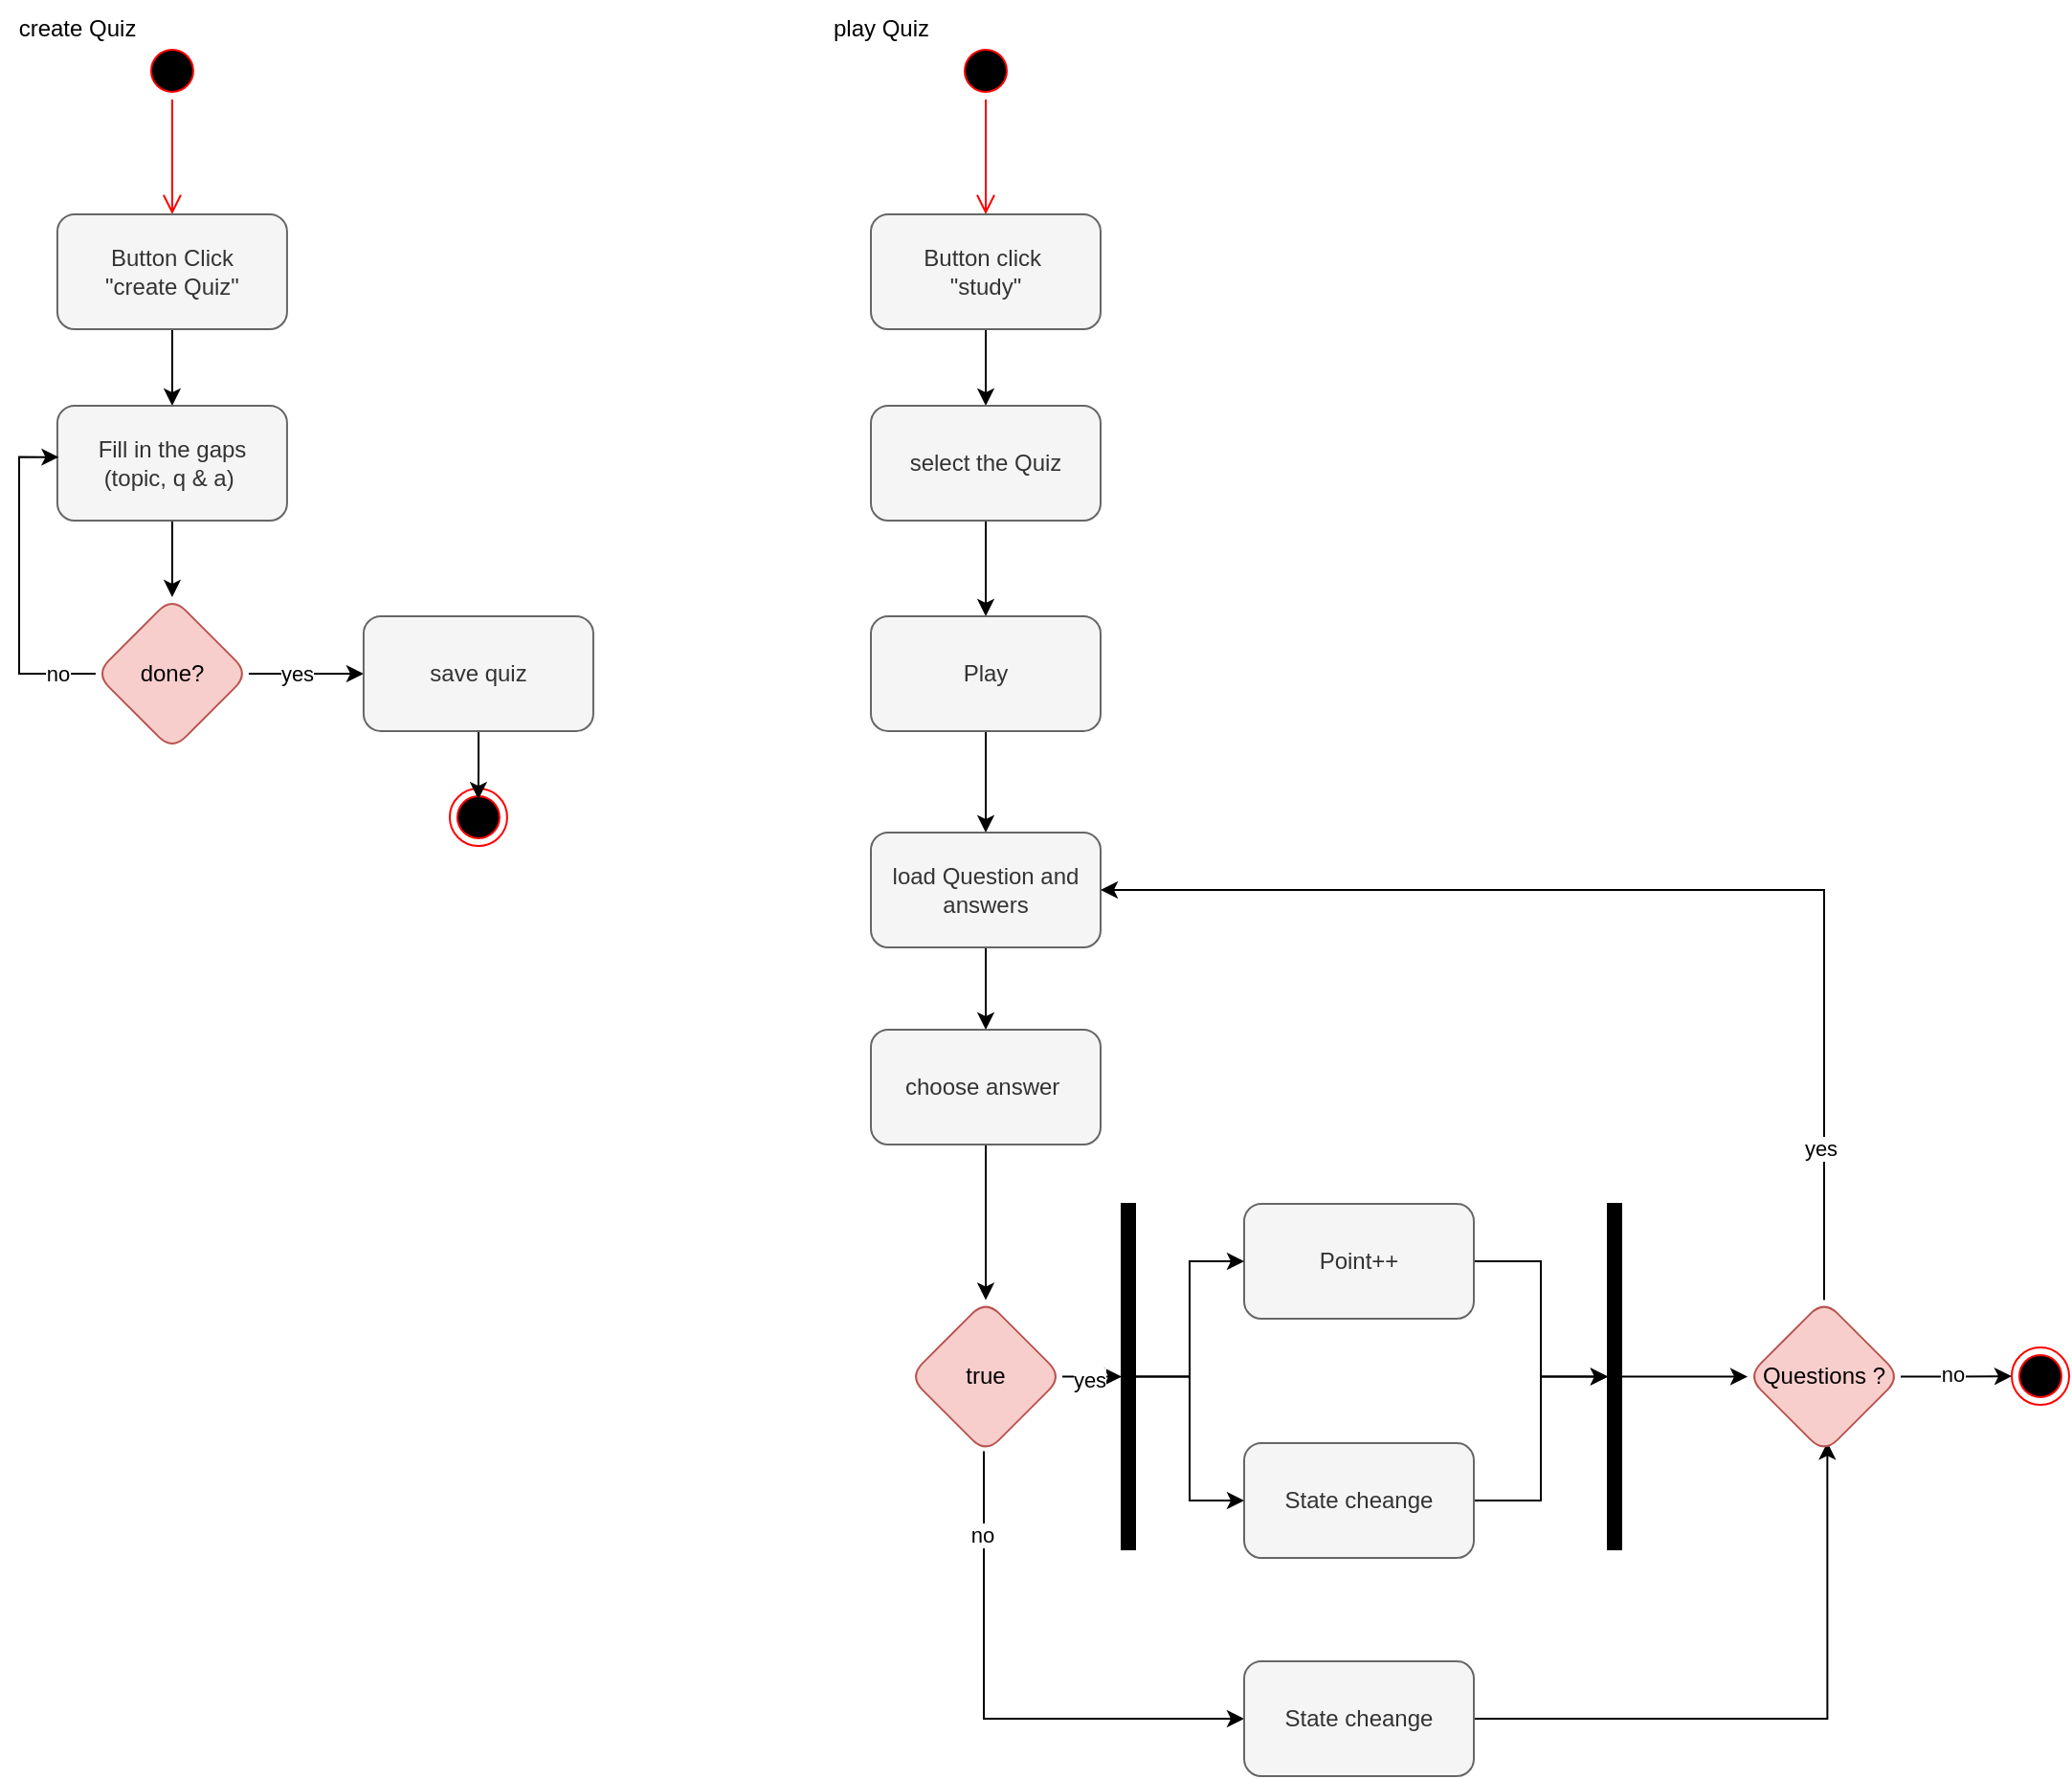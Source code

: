 <mxfile version="21.7.5" type="device">
  <diagram name="Page-1" id="n1kF9VRi2PsePmxnw9ag">
    <mxGraphModel dx="1800" dy="1024" grid="0" gridSize="10" guides="1" tooltips="1" connect="1" arrows="1" fold="1" page="0" pageScale="1" pageWidth="850" pageHeight="1100" math="0" shadow="0">
      <root>
        <mxCell id="0" />
        <mxCell id="1" parent="0" />
        <mxCell id="vcbJySEalDSs4IVnKOD2-1" value="" style="ellipse;html=1;shape=endState;fillColor=#000000;strokeColor=#ff0000;" vertex="1" parent="1">
          <mxGeometry x="224.97" y="430" width="30" height="30" as="geometry" />
        </mxCell>
        <mxCell id="vcbJySEalDSs4IVnKOD2-2" value="" style="ellipse;html=1;shape=startState;fillColor=#000000;strokeColor=#ff0000;" vertex="1" parent="1">
          <mxGeometry x="64.97" y="40" width="30" height="30" as="geometry" />
        </mxCell>
        <mxCell id="vcbJySEalDSs4IVnKOD2-3" value="" style="edgeStyle=orthogonalEdgeStyle;html=1;verticalAlign=bottom;endArrow=open;endSize=8;strokeColor=#ff0000;rounded=0;" edge="1" source="vcbJySEalDSs4IVnKOD2-2" parent="1" target="vcbJySEalDSs4IVnKOD2-4">
          <mxGeometry relative="1" as="geometry">
            <mxPoint x="79.97" y="130" as="targetPoint" />
          </mxGeometry>
        </mxCell>
        <mxCell id="vcbJySEalDSs4IVnKOD2-6" value="" style="edgeStyle=orthogonalEdgeStyle;rounded=0;orthogonalLoop=1;jettySize=auto;html=1;" edge="1" parent="1" source="vcbJySEalDSs4IVnKOD2-4" target="vcbJySEalDSs4IVnKOD2-5">
          <mxGeometry relative="1" as="geometry" />
        </mxCell>
        <mxCell id="vcbJySEalDSs4IVnKOD2-4" value="Button Click&lt;br&gt;&quot;create Quiz&quot;" style="rounded=1;whiteSpace=wrap;html=1;fillColor=#f5f5f5;fontColor=#333333;strokeColor=#666666;" vertex="1" parent="1">
          <mxGeometry x="19.97" y="130" width="120" height="60" as="geometry" />
        </mxCell>
        <mxCell id="vcbJySEalDSs4IVnKOD2-10" value="" style="edgeStyle=orthogonalEdgeStyle;rounded=0;orthogonalLoop=1;jettySize=auto;html=1;" edge="1" parent="1" source="vcbJySEalDSs4IVnKOD2-5" target="vcbJySEalDSs4IVnKOD2-9">
          <mxGeometry relative="1" as="geometry" />
        </mxCell>
        <mxCell id="vcbJySEalDSs4IVnKOD2-5" value="Fill in the gaps&lt;br&gt;(topic, q &amp;amp; a)&amp;nbsp;" style="rounded=1;whiteSpace=wrap;html=1;fillColor=#f5f5f5;fontColor=#333333;strokeColor=#666666;" vertex="1" parent="1">
          <mxGeometry x="19.97" y="230" width="120" height="60" as="geometry" />
        </mxCell>
        <mxCell id="vcbJySEalDSs4IVnKOD2-12" style="edgeStyle=orthogonalEdgeStyle;rounded=0;orthogonalLoop=1;jettySize=auto;html=1;exitX=0;exitY=0.5;exitDx=0;exitDy=0;entryX=0.006;entryY=0.447;entryDx=0;entryDy=0;entryPerimeter=0;" edge="1" parent="1" source="vcbJySEalDSs4IVnKOD2-9" target="vcbJySEalDSs4IVnKOD2-5">
          <mxGeometry relative="1" as="geometry" />
        </mxCell>
        <mxCell id="vcbJySEalDSs4IVnKOD2-13" value="no" style="edgeLabel;html=1;align=center;verticalAlign=middle;resizable=0;points=[];" vertex="1" connectable="0" parent="vcbJySEalDSs4IVnKOD2-12">
          <mxGeometry x="-0.753" relative="1" as="geometry">
            <mxPoint x="1" as="offset" />
          </mxGeometry>
        </mxCell>
        <mxCell id="vcbJySEalDSs4IVnKOD2-15" value="" style="edgeStyle=orthogonalEdgeStyle;rounded=0;orthogonalLoop=1;jettySize=auto;html=1;" edge="1" parent="1" source="vcbJySEalDSs4IVnKOD2-9" target="vcbJySEalDSs4IVnKOD2-14">
          <mxGeometry relative="1" as="geometry" />
        </mxCell>
        <mxCell id="vcbJySEalDSs4IVnKOD2-16" value="yes" style="edgeLabel;html=1;align=center;verticalAlign=middle;resizable=0;points=[];" vertex="1" connectable="0" parent="vcbJySEalDSs4IVnKOD2-15">
          <mxGeometry x="-0.637" relative="1" as="geometry">
            <mxPoint x="14" as="offset" />
          </mxGeometry>
        </mxCell>
        <mxCell id="vcbJySEalDSs4IVnKOD2-9" value="done?" style="rhombus;whiteSpace=wrap;html=1;rounded=1;fillColor=#f8cecc;strokeColor=#b85450;" vertex="1" parent="1">
          <mxGeometry x="39.97" y="330" width="80" height="80" as="geometry" />
        </mxCell>
        <mxCell id="vcbJySEalDSs4IVnKOD2-17" style="edgeStyle=orthogonalEdgeStyle;rounded=0;orthogonalLoop=1;jettySize=auto;html=1;entryX=0.498;entryY=0.187;entryDx=0;entryDy=0;entryPerimeter=0;" edge="1" parent="1" source="vcbJySEalDSs4IVnKOD2-14" target="vcbJySEalDSs4IVnKOD2-1">
          <mxGeometry relative="1" as="geometry" />
        </mxCell>
        <mxCell id="vcbJySEalDSs4IVnKOD2-14" value="save quiz" style="whiteSpace=wrap;html=1;rounded=1;fillColor=#f5f5f5;fontColor=#333333;strokeColor=#666666;" vertex="1" parent="1">
          <mxGeometry x="179.97" y="340" width="120" height="60" as="geometry" />
        </mxCell>
        <mxCell id="vcbJySEalDSs4IVnKOD2-18" value="create Quiz" style="text;html=1;align=center;verticalAlign=middle;resizable=0;points=[];autosize=1;strokeColor=none;fillColor=none;" vertex="1" parent="1">
          <mxGeometry x="-10" y="18" width="80" height="30" as="geometry" />
        </mxCell>
        <mxCell id="vcbJySEalDSs4IVnKOD2-19" value="" style="ellipse;html=1;shape=startState;fillColor=#000000;strokeColor=#ff0000;" vertex="1" parent="1">
          <mxGeometry x="490" y="40" width="30" height="30" as="geometry" />
        </mxCell>
        <mxCell id="vcbJySEalDSs4IVnKOD2-20" value="" style="edgeStyle=orthogonalEdgeStyle;html=1;verticalAlign=bottom;endArrow=open;endSize=8;strokeColor=#ff0000;rounded=0;entryX=0.5;entryY=0;entryDx=0;entryDy=0;" edge="1" source="vcbJySEalDSs4IVnKOD2-19" parent="1" target="vcbJySEalDSs4IVnKOD2-22">
          <mxGeometry relative="1" as="geometry">
            <mxPoint x="505" y="130" as="targetPoint" />
          </mxGeometry>
        </mxCell>
        <mxCell id="vcbJySEalDSs4IVnKOD2-21" value="play Quiz" style="text;html=1;align=center;verticalAlign=middle;resizable=0;points=[];autosize=1;strokeColor=none;fillColor=none;" vertex="1" parent="1">
          <mxGeometry x="415" y="18" width="70" height="30" as="geometry" />
        </mxCell>
        <mxCell id="vcbJySEalDSs4IVnKOD2-24" value="" style="edgeStyle=orthogonalEdgeStyle;rounded=0;orthogonalLoop=1;jettySize=auto;html=1;" edge="1" parent="1" source="vcbJySEalDSs4IVnKOD2-22" target="vcbJySEalDSs4IVnKOD2-23">
          <mxGeometry relative="1" as="geometry" />
        </mxCell>
        <mxCell id="vcbJySEalDSs4IVnKOD2-22" value="Button click&amp;nbsp;&lt;br&gt;&quot;study&quot;" style="rounded=1;whiteSpace=wrap;html=1;fillColor=#f5f5f5;fontColor=#333333;strokeColor=#666666;" vertex="1" parent="1">
          <mxGeometry x="445" y="130" width="120" height="60" as="geometry" />
        </mxCell>
        <mxCell id="vcbJySEalDSs4IVnKOD2-26" value="" style="edgeStyle=orthogonalEdgeStyle;rounded=0;orthogonalLoop=1;jettySize=auto;html=1;" edge="1" parent="1" source="vcbJySEalDSs4IVnKOD2-23" target="vcbJySEalDSs4IVnKOD2-25">
          <mxGeometry relative="1" as="geometry" />
        </mxCell>
        <mxCell id="vcbJySEalDSs4IVnKOD2-23" value="select the Quiz" style="whiteSpace=wrap;html=1;rounded=1;fillColor=#f5f5f5;fontColor=#333333;strokeColor=#666666;" vertex="1" parent="1">
          <mxGeometry x="445" y="230" width="120" height="60" as="geometry" />
        </mxCell>
        <mxCell id="vcbJySEalDSs4IVnKOD2-39" value="" style="edgeStyle=orthogonalEdgeStyle;rounded=0;orthogonalLoop=1;jettySize=auto;html=1;" edge="1" parent="1" source="vcbJySEalDSs4IVnKOD2-25" target="vcbJySEalDSs4IVnKOD2-38">
          <mxGeometry relative="1" as="geometry" />
        </mxCell>
        <mxCell id="vcbJySEalDSs4IVnKOD2-25" value="Play" style="whiteSpace=wrap;html=1;rounded=1;fillColor=#f5f5f5;fontColor=#333333;strokeColor=#666666;" vertex="1" parent="1">
          <mxGeometry x="445" y="340" width="120" height="60" as="geometry" />
        </mxCell>
        <mxCell id="vcbJySEalDSs4IVnKOD2-41" value="" style="edgeStyle=orthogonalEdgeStyle;rounded=0;orthogonalLoop=1;jettySize=auto;html=1;" edge="1" parent="1" source="vcbJySEalDSs4IVnKOD2-38" target="vcbJySEalDSs4IVnKOD2-40">
          <mxGeometry relative="1" as="geometry" />
        </mxCell>
        <mxCell id="vcbJySEalDSs4IVnKOD2-38" value="load Question and answers" style="whiteSpace=wrap;html=1;fillColor=#f5f5f5;strokeColor=#666666;fontColor=#333333;rounded=1;" vertex="1" parent="1">
          <mxGeometry x="445" y="453" width="120" height="60" as="geometry" />
        </mxCell>
        <mxCell id="vcbJySEalDSs4IVnKOD2-43" value="" style="edgeStyle=orthogonalEdgeStyle;rounded=0;orthogonalLoop=1;jettySize=auto;html=1;" edge="1" parent="1" source="vcbJySEalDSs4IVnKOD2-40" target="vcbJySEalDSs4IVnKOD2-42">
          <mxGeometry relative="1" as="geometry" />
        </mxCell>
        <mxCell id="vcbJySEalDSs4IVnKOD2-40" value="choose answer&amp;nbsp;" style="whiteSpace=wrap;html=1;fillColor=#f5f5f5;strokeColor=#666666;fontColor=#333333;rounded=1;" vertex="1" parent="1">
          <mxGeometry x="445" y="556" width="120" height="60" as="geometry" />
        </mxCell>
        <mxCell id="vcbJySEalDSs4IVnKOD2-52" style="edgeStyle=orthogonalEdgeStyle;rounded=0;orthogonalLoop=1;jettySize=auto;html=1;exitX=1;exitY=0.5;exitDx=0;exitDy=0;" edge="1" parent="1" source="vcbJySEalDSs4IVnKOD2-42" target="vcbJySEalDSs4IVnKOD2-50">
          <mxGeometry relative="1" as="geometry" />
        </mxCell>
        <mxCell id="vcbJySEalDSs4IVnKOD2-62" value="yes" style="edgeLabel;html=1;align=center;verticalAlign=middle;resizable=0;points=[];" vertex="1" connectable="0" parent="vcbJySEalDSs4IVnKOD2-52">
          <mxGeometry x="-0.27" y="-1" relative="1" as="geometry">
            <mxPoint x="2" as="offset" />
          </mxGeometry>
        </mxCell>
        <mxCell id="vcbJySEalDSs4IVnKOD2-61" style="edgeStyle=orthogonalEdgeStyle;rounded=0;orthogonalLoop=1;jettySize=auto;html=1;entryX=0;entryY=0.5;entryDx=0;entryDy=0;" edge="1" parent="1" source="vcbJySEalDSs4IVnKOD2-42" target="vcbJySEalDSs4IVnKOD2-60">
          <mxGeometry relative="1" as="geometry">
            <Array as="points">
              <mxPoint x="504" y="916" />
            </Array>
          </mxGeometry>
        </mxCell>
        <mxCell id="vcbJySEalDSs4IVnKOD2-63" value="no" style="edgeLabel;html=1;align=center;verticalAlign=middle;resizable=0;points=[];" vertex="1" connectable="0" parent="vcbJySEalDSs4IVnKOD2-61">
          <mxGeometry x="-0.688" y="-1" relative="1" as="geometry">
            <mxPoint as="offset" />
          </mxGeometry>
        </mxCell>
        <mxCell id="vcbJySEalDSs4IVnKOD2-42" value="true" style="rhombus;whiteSpace=wrap;html=1;fillColor=#f8cecc;strokeColor=#b85450;rounded=1;" vertex="1" parent="1">
          <mxGeometry x="465" y="697.25" width="80" height="80" as="geometry" />
        </mxCell>
        <mxCell id="vcbJySEalDSs4IVnKOD2-58" style="edgeStyle=orthogonalEdgeStyle;rounded=0;orthogonalLoop=1;jettySize=auto;html=1;exitX=1;exitY=0.5;exitDx=0;exitDy=0;" edge="1" parent="1" source="vcbJySEalDSs4IVnKOD2-44" target="vcbJySEalDSs4IVnKOD2-56">
          <mxGeometry relative="1" as="geometry" />
        </mxCell>
        <mxCell id="vcbJySEalDSs4IVnKOD2-44" value="Point++" style="whiteSpace=wrap;html=1;fillColor=#f5f5f5;strokeColor=#666666;rounded=1;fontColor=#333333;" vertex="1" parent="1">
          <mxGeometry x="640" y="647" width="120" height="60" as="geometry" />
        </mxCell>
        <mxCell id="vcbJySEalDSs4IVnKOD2-57" style="edgeStyle=orthogonalEdgeStyle;rounded=0;orthogonalLoop=1;jettySize=auto;html=1;exitX=1;exitY=0.5;exitDx=0;exitDy=0;" edge="1" parent="1" source="vcbJySEalDSs4IVnKOD2-46" target="vcbJySEalDSs4IVnKOD2-56">
          <mxGeometry relative="1" as="geometry" />
        </mxCell>
        <mxCell id="vcbJySEalDSs4IVnKOD2-46" value="State cheange" style="whiteSpace=wrap;html=1;fillColor=#f5f5f5;strokeColor=#666666;rounded=1;fontColor=#333333;" vertex="1" parent="1">
          <mxGeometry x="640" y="772" width="120" height="60" as="geometry" />
        </mxCell>
        <mxCell id="vcbJySEalDSs4IVnKOD2-54" style="edgeStyle=orthogonalEdgeStyle;rounded=0;orthogonalLoop=1;jettySize=auto;html=1;curved=0;entryX=0;entryY=0.5;entryDx=0;entryDy=0;" edge="1" parent="1" source="vcbJySEalDSs4IVnKOD2-50" target="vcbJySEalDSs4IVnKOD2-44">
          <mxGeometry relative="1" as="geometry" />
        </mxCell>
        <mxCell id="vcbJySEalDSs4IVnKOD2-55" style="edgeStyle=orthogonalEdgeStyle;rounded=0;orthogonalLoop=1;jettySize=auto;html=1;curved=0;entryX=0;entryY=0.5;entryDx=0;entryDy=0;" edge="1" parent="1" source="vcbJySEalDSs4IVnKOD2-50" target="vcbJySEalDSs4IVnKOD2-46">
          <mxGeometry relative="1" as="geometry" />
        </mxCell>
        <mxCell id="vcbJySEalDSs4IVnKOD2-50" value="" style="html=1;points=[[0,0,0,0,5],[0,1,0,0,-5],[1,0,0,0,5],[1,1,0,0,-5]];perimeter=orthogonalPerimeter;outlineConnect=0;targetShapes=umlLifeline;portConstraint=eastwest;newEdgeStyle={&quot;curved&quot;:0,&quot;rounded&quot;:0};fillColor=#000000;" vertex="1" parent="1">
          <mxGeometry x="576" y="647" width="7" height="180.5" as="geometry" />
        </mxCell>
        <mxCell id="vcbJySEalDSs4IVnKOD2-66" style="edgeStyle=orthogonalEdgeStyle;rounded=0;orthogonalLoop=1;jettySize=auto;html=1;curved=0;entryX=0;entryY=0.5;entryDx=0;entryDy=0;" edge="1" parent="1" source="vcbJySEalDSs4IVnKOD2-56" target="vcbJySEalDSs4IVnKOD2-65">
          <mxGeometry relative="1" as="geometry" />
        </mxCell>
        <mxCell id="vcbJySEalDSs4IVnKOD2-56" value="" style="html=1;points=[[0,0,0,0,5],[0,1,0,0,-5],[1,0,0,0,5],[1,1,0,0,-5]];perimeter=orthogonalPerimeter;outlineConnect=0;targetShapes=umlLifeline;portConstraint=eastwest;newEdgeStyle={&quot;curved&quot;:0,&quot;rounded&quot;:0};fillColor=#000000;" vertex="1" parent="1">
          <mxGeometry x="830" y="647" width="7" height="180.5" as="geometry" />
        </mxCell>
        <mxCell id="vcbJySEalDSs4IVnKOD2-67" style="edgeStyle=orthogonalEdgeStyle;rounded=0;orthogonalLoop=1;jettySize=auto;html=1;exitX=1;exitY=0.5;exitDx=0;exitDy=0;entryX=0.521;entryY=0.93;entryDx=0;entryDy=0;entryPerimeter=0;" edge="1" parent="1" source="vcbJySEalDSs4IVnKOD2-60" target="vcbJySEalDSs4IVnKOD2-65">
          <mxGeometry relative="1" as="geometry" />
        </mxCell>
        <mxCell id="vcbJySEalDSs4IVnKOD2-60" value="State cheange" style="whiteSpace=wrap;html=1;fillColor=#f5f5f5;strokeColor=#666666;rounded=1;fontColor=#333333;" vertex="1" parent="1">
          <mxGeometry x="640" y="886" width="120" height="60" as="geometry" />
        </mxCell>
        <mxCell id="vcbJySEalDSs4IVnKOD2-68" style="edgeStyle=orthogonalEdgeStyle;rounded=0;orthogonalLoop=1;jettySize=auto;html=1;entryX=1;entryY=0.5;entryDx=0;entryDy=0;" edge="1" parent="1" source="vcbJySEalDSs4IVnKOD2-65" target="vcbJySEalDSs4IVnKOD2-38">
          <mxGeometry relative="1" as="geometry">
            <mxPoint x="667" y="453" as="targetPoint" />
            <Array as="points">
              <mxPoint x="943" y="483" />
            </Array>
          </mxGeometry>
        </mxCell>
        <mxCell id="vcbJySEalDSs4IVnKOD2-69" value="yes" style="edgeLabel;html=1;align=center;verticalAlign=middle;resizable=0;points=[];" vertex="1" connectable="0" parent="vcbJySEalDSs4IVnKOD2-68">
          <mxGeometry x="-0.729" y="2" relative="1" as="geometry">
            <mxPoint as="offset" />
          </mxGeometry>
        </mxCell>
        <mxCell id="vcbJySEalDSs4IVnKOD2-71" style="edgeStyle=orthogonalEdgeStyle;rounded=0;orthogonalLoop=1;jettySize=auto;html=1;exitX=1;exitY=0.5;exitDx=0;exitDy=0;entryX=0;entryY=0.5;entryDx=0;entryDy=0;" edge="1" parent="1" source="vcbJySEalDSs4IVnKOD2-65" target="vcbJySEalDSs4IVnKOD2-70">
          <mxGeometry relative="1" as="geometry" />
        </mxCell>
        <mxCell id="vcbJySEalDSs4IVnKOD2-72" value="no" style="edgeLabel;html=1;align=center;verticalAlign=middle;resizable=0;points=[];" vertex="1" connectable="0" parent="vcbJySEalDSs4IVnKOD2-71">
          <mxGeometry x="-0.086" y="2" relative="1" as="geometry">
            <mxPoint as="offset" />
          </mxGeometry>
        </mxCell>
        <mxCell id="vcbJySEalDSs4IVnKOD2-65" value="Questions ?" style="rhombus;whiteSpace=wrap;html=1;fillColor=#f8cecc;strokeColor=#b85450;rounded=1;" vertex="1" parent="1">
          <mxGeometry x="903" y="697.25" width="80" height="80" as="geometry" />
        </mxCell>
        <mxCell id="vcbJySEalDSs4IVnKOD2-70" value="" style="ellipse;html=1;shape=endState;fillColor=#000000;strokeColor=#ff0000;" vertex="1" parent="1">
          <mxGeometry x="1041" y="722" width="30" height="30" as="geometry" />
        </mxCell>
      </root>
    </mxGraphModel>
  </diagram>
</mxfile>
